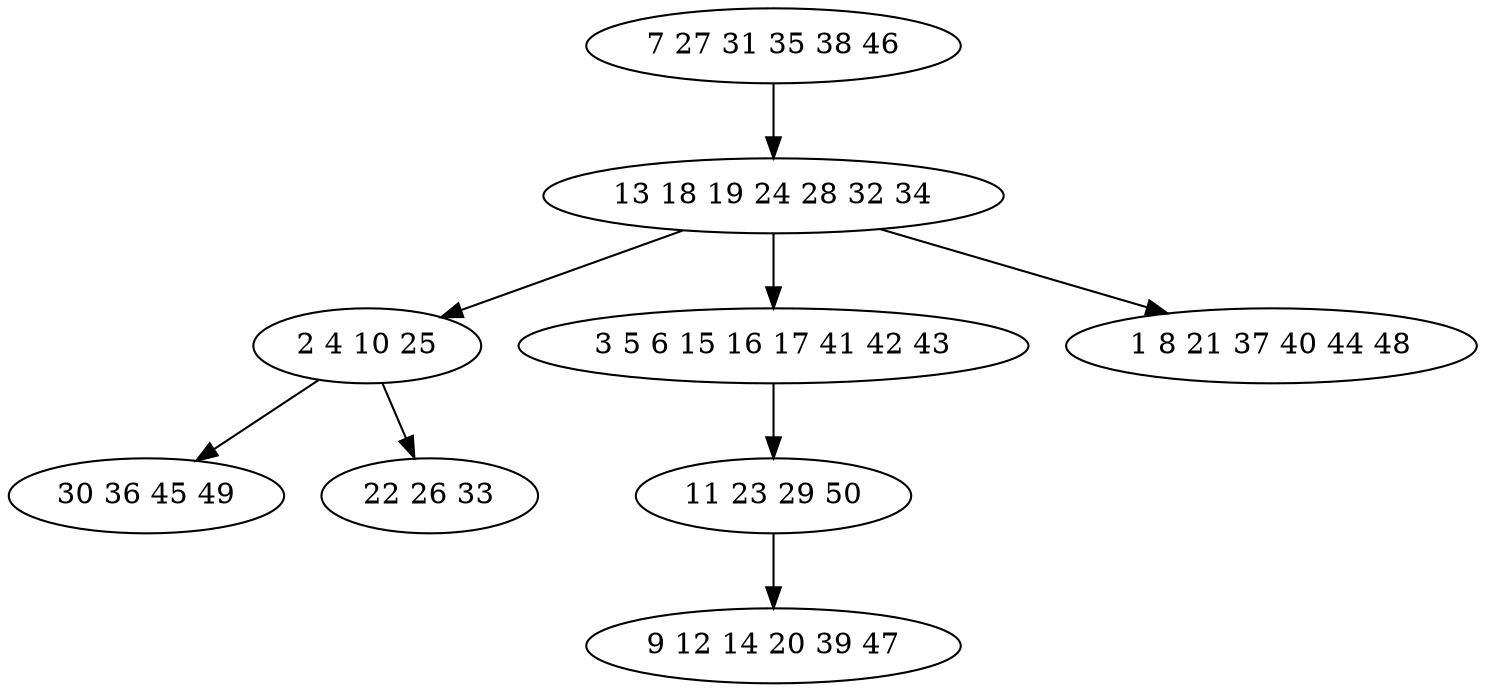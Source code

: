 digraph true_tree {
	"0" -> "1"
	"1" -> "2"
	"2" -> "3"
	"2" -> "4"
	"1" -> "5"
	"1" -> "6"
	"5" -> "7"
	"7" -> "8"
	"0" [label="7 27 31 35 38 46"];
	"1" [label="13 18 19 24 28 32 34"];
	"2" [label="2 4 10 25"];
	"3" [label="30 36 45 49"];
	"4" [label="22 26 33"];
	"5" [label="3 5 6 15 16 17 41 42 43"];
	"6" [label="1 8 21 37 40 44 48"];
	"7" [label="11 23 29 50"];
	"8" [label="9 12 14 20 39 47"];
}
